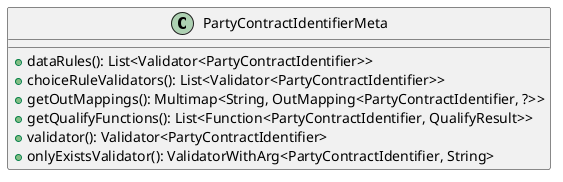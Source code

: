 @startuml

    class PartyContractIdentifierMeta [[PartyContractIdentifierMeta.html]] {
        +dataRules(): List<Validator<PartyContractIdentifier>>
        +choiceRuleValidators(): List<Validator<PartyContractIdentifier>>
        +getOutMappings(): Multimap<String, OutMapping<PartyContractIdentifier, ?>>
        +getQualifyFunctions(): List<Function<PartyContractIdentifier, QualifyResult>>
        +validator(): Validator<PartyContractIdentifier>
        +onlyExistsValidator(): ValidatorWithArg<PartyContractIdentifier, String>
    }

@enduml
